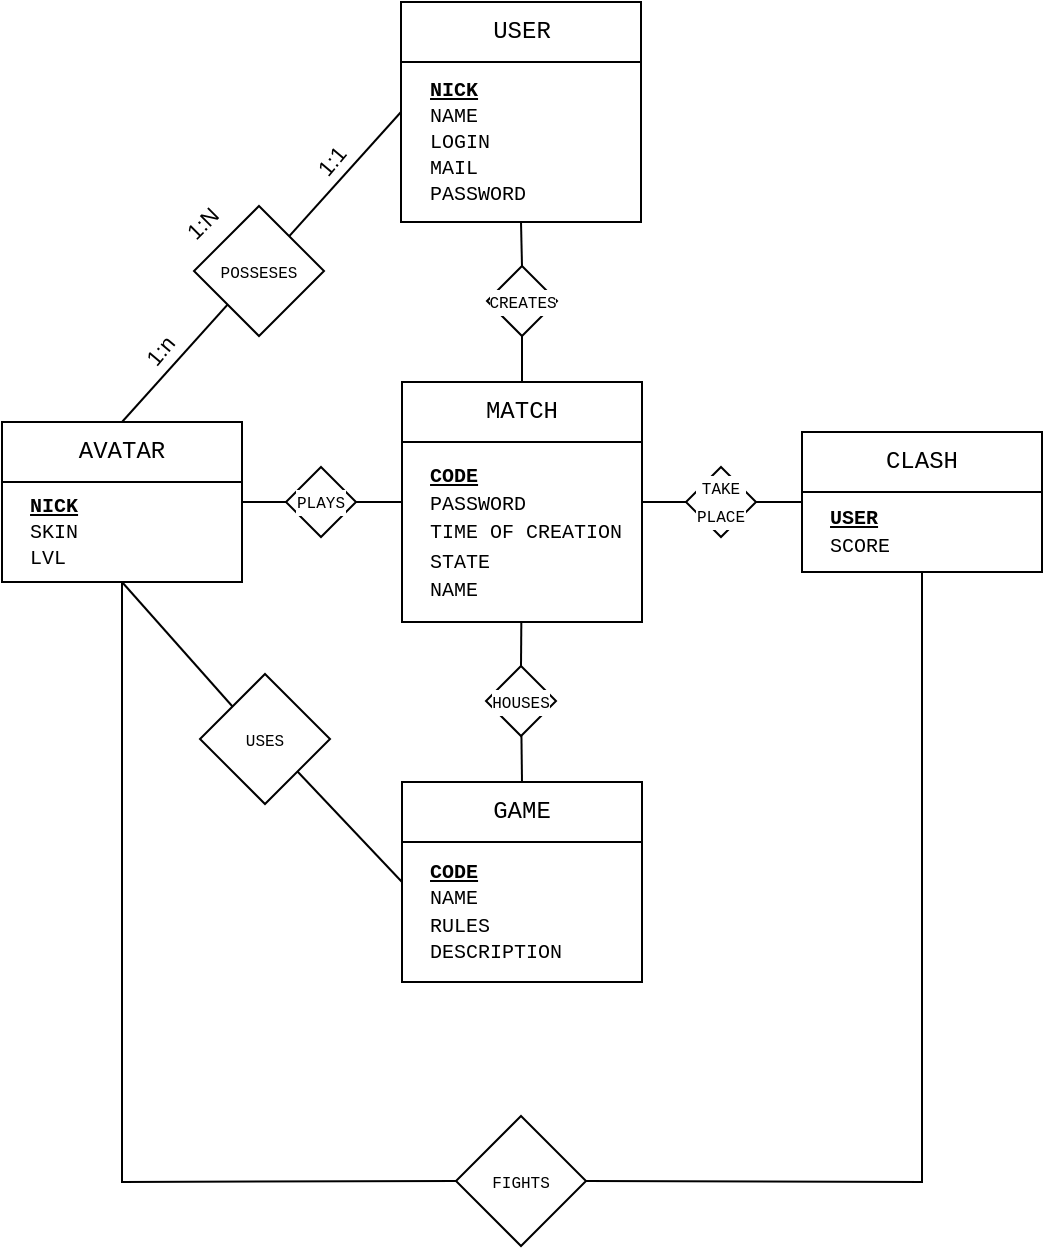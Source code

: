 <mxfile version="26.0.5">
  <diagram id="C5RBs43oDa-KdzZeNtuy" name="Page-1">
    <mxGraphModel dx="772" dy="685" grid="1" gridSize="10" guides="1" tooltips="1" connect="1" arrows="1" fold="1" page="1" pageScale="1" pageWidth="827" pageHeight="1169" math="0" shadow="0">
      <root>
        <mxCell id="WIyWlLk6GJQsqaUBKTNV-0" />
        <mxCell id="WIyWlLk6GJQsqaUBKTNV-1" parent="WIyWlLk6GJQsqaUBKTNV-0" />
        <mxCell id="QptUwqCMD3HkQwkREWGF-17" value="USER" style="swimlane;fontStyle=0;childLayout=stackLayout;horizontal=1;startSize=30;horizontalStack=0;resizeParent=1;resizeParentMax=0;resizeLast=0;collapsible=1;marginBottom=0;whiteSpace=wrap;html=1;fontFamily=Courier New;" vertex="1" parent="WIyWlLk6GJQsqaUBKTNV-1">
          <mxGeometry x="359.5" y="370" width="120" height="110" as="geometry" />
        </mxCell>
        <mxCell id="QptUwqCMD3HkQwkREWGF-81" value="&lt;font style=&quot;font-size: 10px;&quot;&gt;&lt;b style=&quot;&quot;&gt;&amp;nbsp; &lt;u&gt;NICK&lt;/u&gt;&lt;/b&gt;&lt;/font&gt;&lt;div&gt;&lt;font style=&quot;font-size: 10px;&quot;&gt;&amp;nbsp; NAME&lt;/font&gt;&lt;/div&gt;&lt;div&gt;&lt;font style=&quot;font-size: 10px;&quot;&gt;&amp;nbsp; LOGIN&lt;/font&gt;&lt;/div&gt;&lt;div&gt;&lt;font style=&quot;font-size: 10px;&quot;&gt;&amp;nbsp; MAIL&lt;/font&gt;&lt;/div&gt;&lt;div&gt;&lt;font style=&quot;font-size: 10px;&quot;&gt;&amp;nbsp; PASSWORD&lt;/font&gt;&lt;/div&gt;" style="text;html=1;align=left;verticalAlign=middle;resizable=0;points=[];autosize=1;strokeColor=none;fillColor=none;fontFamily=Courier New;fontSize=11;fontColor=default;labelBackgroundColor=default;" vertex="1" parent="QptUwqCMD3HkQwkREWGF-17">
          <mxGeometry y="30" width="120" height="80" as="geometry" />
        </mxCell>
        <mxCell id="QptUwqCMD3HkQwkREWGF-51" style="edgeStyle=none;shape=connector;rounded=0;orthogonalLoop=1;jettySize=auto;html=1;entryX=0;entryY=0.5;entryDx=0;entryDy=0;strokeColor=default;align=center;verticalAlign=middle;fontFamily=Courier New;fontSize=11;fontColor=default;labelBackgroundColor=default;endArrow=none;" edge="1" parent="WIyWlLk6GJQsqaUBKTNV-1" source="QptUwqCMD3HkQwkREWGF-75" target="QptUwqCMD3HkQwkREWGF-25">
          <mxGeometry relative="1" as="geometry" />
        </mxCell>
        <mxCell id="QptUwqCMD3HkQwkREWGF-57" style="edgeStyle=none;shape=connector;rounded=0;orthogonalLoop=1;jettySize=auto;html=1;exitX=0.5;exitY=0;exitDx=0;exitDy=0;entryX=0.5;entryY=1;entryDx=0;entryDy=0;strokeColor=default;align=center;verticalAlign=middle;fontFamily=Courier New;fontSize=11;fontColor=default;labelBackgroundColor=default;endArrow=none;" edge="1" parent="WIyWlLk6GJQsqaUBKTNV-1" source="QptUwqCMD3HkQwkREWGF-71" target="QptUwqCMD3HkQwkREWGF-17">
          <mxGeometry relative="1" as="geometry" />
        </mxCell>
        <mxCell id="QptUwqCMD3HkQwkREWGF-21" value="MATCH" style="swimlane;fontStyle=0;childLayout=stackLayout;horizontal=1;startSize=30;horizontalStack=0;resizeParent=1;resizeParentMax=0;resizeLast=0;collapsible=1;marginBottom=0;whiteSpace=wrap;html=1;fontFamily=Courier New;" vertex="1" parent="WIyWlLk6GJQsqaUBKTNV-1">
          <mxGeometry x="360" y="560" width="120" height="120" as="geometry">
            <mxRectangle x="360" y="560" width="60" height="30" as="alternateBounds" />
          </mxGeometry>
        </mxCell>
        <mxCell id="QptUwqCMD3HkQwkREWGF-37" value="&lt;font style=&quot;font-size: 10px;&quot;&gt;&lt;b&gt;&amp;nbsp; &lt;u&gt;CODE&lt;/u&gt;&lt;/b&gt;&lt;/font&gt;&lt;div&gt;&lt;font style=&quot;font-size: 10px;&quot;&gt;&amp;nbsp; PASSWORD&lt;/font&gt;&lt;/div&gt;&lt;div&gt;&lt;font style=&quot;font-size: 10px;&quot;&gt;&amp;nbsp; TIME OF CREATION&lt;/font&gt;&lt;/div&gt;&lt;div&gt;&lt;font style=&quot;font-size: 10px;&quot;&gt;&amp;nbsp; STATE&lt;/font&gt;&lt;/div&gt;&lt;div&gt;&lt;font style=&quot;font-size: 10px;&quot;&gt;&amp;nbsp; NAME&lt;/font&gt;&lt;/div&gt;" style="text;html=1;align=left;verticalAlign=middle;resizable=0;points=[];autosize=1;strokeColor=none;fillColor=none;fontFamily=Courier New;" vertex="1" parent="QptUwqCMD3HkQwkREWGF-21">
          <mxGeometry y="30" width="120" height="90" as="geometry" />
        </mxCell>
        <mxCell id="QptUwqCMD3HkQwkREWGF-58" style="edgeStyle=none;shape=connector;rounded=0;orthogonalLoop=1;jettySize=auto;html=1;exitX=0.5;exitY=1;exitDx=0;exitDy=0;strokeColor=default;align=center;verticalAlign=middle;fontFamily=Courier New;fontSize=11;fontColor=default;labelBackgroundColor=default;endArrow=none;entryX=1;entryY=0.5;entryDx=0;entryDy=0;" edge="1" parent="WIyWlLk6GJQsqaUBKTNV-1" source="QptUwqCMD3HkQwkREWGF-25" target="QptUwqCMD3HkQwkREWGF-60">
          <mxGeometry relative="1" as="geometry">
            <mxPoint x="619.647" y="960" as="targetPoint" />
            <Array as="points">
              <mxPoint x="620" y="960" />
            </Array>
          </mxGeometry>
        </mxCell>
        <mxCell id="QptUwqCMD3HkQwkREWGF-25" value="CLASH" style="swimlane;fontStyle=0;childLayout=stackLayout;horizontal=1;startSize=30;horizontalStack=0;resizeParent=1;resizeParentMax=0;resizeLast=0;collapsible=1;marginBottom=0;whiteSpace=wrap;html=1;fontFamily=Courier New;" vertex="1" parent="WIyWlLk6GJQsqaUBKTNV-1">
          <mxGeometry x="560" y="585" width="120" height="70" as="geometry" />
        </mxCell>
        <mxCell id="QptUwqCMD3HkQwkREWGF-88" value="&lt;b style=&quot;&quot;&gt;&lt;font style=&quot;font-size: 10px;&quot;&gt;&amp;nbsp; &lt;u&gt;USER&lt;/u&gt;&lt;/font&gt;&lt;/b&gt;&lt;div&gt;&lt;font style=&quot;font-size: 10px;&quot;&gt;&amp;nbsp; SCORE&lt;/font&gt;&lt;/div&gt;" style="text;html=1;align=left;verticalAlign=middle;resizable=0;points=[];autosize=1;strokeColor=none;fillColor=none;fontFamily=Courier New;fontSize=11;fontColor=default;labelBackgroundColor=default;" vertex="1" parent="QptUwqCMD3HkQwkREWGF-25">
          <mxGeometry y="30" width="120" height="40" as="geometry" />
        </mxCell>
        <mxCell id="QptUwqCMD3HkQwkREWGF-55" style="edgeStyle=none;shape=connector;rounded=0;orthogonalLoop=1;jettySize=auto;html=1;exitX=0.5;exitY=0;exitDx=0;exitDy=0;entryX=0;entryY=0.5;entryDx=0;entryDy=0;strokeColor=default;align=center;verticalAlign=middle;fontFamily=Courier New;fontSize=11;fontColor=default;labelBackgroundColor=default;endArrow=none;" edge="1" parent="WIyWlLk6GJQsqaUBKTNV-1" source="QptUwqCMD3HkQwkREWGF-29" target="QptUwqCMD3HkQwkREWGF-17">
          <mxGeometry relative="1" as="geometry" />
        </mxCell>
        <mxCell id="QptUwqCMD3HkQwkREWGF-89" value="1:1" style="edgeLabel;html=1;align=center;verticalAlign=middle;resizable=0;points=[];fontFamily=Helvetica;fontSize=11;fontColor=default;labelBackgroundColor=default;rotation=-50;" vertex="1" connectable="0" parent="QptUwqCMD3HkQwkREWGF-55">
          <mxGeometry x="0.662" y="1" relative="1" as="geometry">
            <mxPoint x="-11" as="offset" />
          </mxGeometry>
        </mxCell>
        <mxCell id="QptUwqCMD3HkQwkREWGF-59" style="edgeStyle=none;shape=connector;rounded=0;orthogonalLoop=1;jettySize=auto;html=1;exitX=0.5;exitY=1;exitDx=0;exitDy=0;strokeColor=default;align=center;verticalAlign=middle;fontFamily=Courier New;fontSize=11;fontColor=default;labelBackgroundColor=default;endArrow=none;entryX=0;entryY=0.5;entryDx=0;entryDy=0;" edge="1" parent="WIyWlLk6GJQsqaUBKTNV-1" source="QptUwqCMD3HkQwkREWGF-29" target="QptUwqCMD3HkQwkREWGF-60">
          <mxGeometry relative="1" as="geometry">
            <mxPoint x="620" y="960" as="targetPoint" />
            <Array as="points">
              <mxPoint x="220" y="960" />
            </Array>
          </mxGeometry>
        </mxCell>
        <mxCell id="QptUwqCMD3HkQwkREWGF-87" style="edgeStyle=none;shape=connector;rounded=0;orthogonalLoop=1;jettySize=auto;html=1;exitX=0.5;exitY=1;exitDx=0;exitDy=0;entryX=0;entryY=0;entryDx=0;entryDy=0;strokeColor=default;align=center;verticalAlign=middle;fontFamily=Courier New;fontSize=11;fontColor=default;labelBackgroundColor=default;endArrow=none;" edge="1" parent="WIyWlLk6GJQsqaUBKTNV-1" source="QptUwqCMD3HkQwkREWGF-29" target="QptUwqCMD3HkQwkREWGF-65">
          <mxGeometry relative="1" as="geometry" />
        </mxCell>
        <mxCell id="QptUwqCMD3HkQwkREWGF-29" value="AVATAR" style="swimlane;fontStyle=0;childLayout=stackLayout;horizontal=1;startSize=30;horizontalStack=0;resizeParent=1;resizeParentMax=0;resizeLast=0;collapsible=1;marginBottom=0;whiteSpace=wrap;html=1;fontFamily=Courier New;" vertex="1" parent="WIyWlLk6GJQsqaUBKTNV-1">
          <mxGeometry x="160" y="580" width="120" height="80" as="geometry" />
        </mxCell>
        <mxCell id="QptUwqCMD3HkQwkREWGF-80" value="&lt;div&gt;&lt;span style=&quot;font-size: 10px;&quot;&gt;&lt;b&gt;&amp;nbsp; &lt;u&gt;&lt;font&gt;NICK&lt;/font&gt;&lt;/u&gt;&lt;/b&gt;&lt;/span&gt;&lt;/div&gt;&lt;div&gt;&lt;span style=&quot;font-size: 10px;&quot;&gt;&amp;nbsp; SKIN&lt;/span&gt;&lt;/div&gt;&lt;div&gt;&lt;span style=&quot;font-size: 10px;&quot;&gt;&amp;nbsp; LVL&lt;/span&gt;&lt;/div&gt;" style="text;html=1;align=left;verticalAlign=middle;resizable=0;points=[];autosize=1;strokeColor=none;fillColor=none;fontFamily=Courier New;fontSize=11;fontColor=default;labelBackgroundColor=default;" vertex="1" parent="QptUwqCMD3HkQwkREWGF-29">
          <mxGeometry y="30" width="120" height="50" as="geometry" />
        </mxCell>
        <mxCell id="QptUwqCMD3HkQwkREWGF-85" style="edgeStyle=none;shape=connector;rounded=0;orthogonalLoop=1;jettySize=auto;html=1;exitX=0;exitY=0.5;exitDx=0;exitDy=0;entryX=1;entryY=1;entryDx=0;entryDy=0;strokeColor=default;align=center;verticalAlign=middle;fontFamily=Courier New;fontSize=11;fontColor=default;labelBackgroundColor=default;endArrow=none;" edge="1" parent="WIyWlLk6GJQsqaUBKTNV-1" source="QptUwqCMD3HkQwkREWGF-33" target="QptUwqCMD3HkQwkREWGF-65">
          <mxGeometry relative="1" as="geometry" />
        </mxCell>
        <mxCell id="QptUwqCMD3HkQwkREWGF-33" value="GAME" style="swimlane;fontStyle=0;childLayout=stackLayout;horizontal=1;startSize=30;horizontalStack=0;resizeParent=1;resizeParentMax=0;resizeLast=0;collapsible=1;marginBottom=0;whiteSpace=wrap;html=1;fontFamily=Courier New;" vertex="1" parent="WIyWlLk6GJQsqaUBKTNV-1">
          <mxGeometry x="360" y="760" width="120" height="100" as="geometry" />
        </mxCell>
        <mxCell id="QptUwqCMD3HkQwkREWGF-79" value="&lt;font style=&quot;font-size: 10px;&quot;&gt;&lt;b&gt;&amp;nbsp; &lt;u&gt;CODE&lt;/u&gt;&lt;/b&gt;&lt;/font&gt;&lt;div&gt;&lt;font style=&quot;font-size: 10px;&quot;&gt;&amp;nbsp; NAME&lt;/font&gt;&lt;/div&gt;&lt;div&gt;&lt;font style=&quot;font-size: 10px;&quot;&gt;&amp;nbsp; RULES&lt;/font&gt;&lt;/div&gt;&lt;div&gt;&lt;font style=&quot;font-size: 10px;&quot;&gt;&amp;nbsp; DESCRIPTION&lt;/font&gt;&lt;/div&gt;" style="text;html=1;align=left;verticalAlign=middle;resizable=0;points=[];autosize=1;strokeColor=none;fillColor=none;fontFamily=Courier New;fontSize=11;fontColor=default;labelBackgroundColor=default;" vertex="1" parent="QptUwqCMD3HkQwkREWGF-33">
          <mxGeometry y="30" width="120" height="70" as="geometry" />
        </mxCell>
        <mxCell id="QptUwqCMD3HkQwkREWGF-43" style="edgeStyle=none;shape=connector;rounded=0;orthogonalLoop=1;jettySize=auto;html=1;entryX=0.5;entryY=0;entryDx=0;entryDy=0;strokeColor=default;align=center;verticalAlign=middle;fontFamily=Courier New;fontSize=11;fontColor=default;labelBackgroundColor=default;endArrow=none;" edge="1" parent="WIyWlLk6GJQsqaUBKTNV-1" source="QptUwqCMD3HkQwkREWGF-73" target="QptUwqCMD3HkQwkREWGF-33">
          <mxGeometry relative="1" as="geometry" />
        </mxCell>
        <mxCell id="QptUwqCMD3HkQwkREWGF-60" value="&lt;font style=&quot;font-size: 8px;&quot;&gt;FIGHTS&lt;/font&gt;" style="rhombus;whiteSpace=wrap;html=1;fontFamily=Courier New;fontSize=11;fontColor=default;labelBackgroundColor=default;" vertex="1" parent="WIyWlLk6GJQsqaUBKTNV-1">
          <mxGeometry x="387" y="927" width="65" height="65" as="geometry" />
        </mxCell>
        <mxCell id="QptUwqCMD3HkQwkREWGF-65" value="&lt;font style=&quot;font-size: 8px;&quot;&gt;USES&lt;/font&gt;" style="rhombus;whiteSpace=wrap;html=1;fontFamily=Courier New;fontSize=11;fontColor=default;labelBackgroundColor=default;" vertex="1" parent="WIyWlLk6GJQsqaUBKTNV-1">
          <mxGeometry x="259" y="706" width="65" height="65" as="geometry" />
        </mxCell>
        <mxCell id="QptUwqCMD3HkQwkREWGF-66" value="&lt;font style=&quot;font-size: 8px;&quot;&gt;POSSESES&lt;/font&gt;" style="rhombus;whiteSpace=wrap;html=1;fontFamily=Courier New;fontSize=11;fontColor=default;labelBackgroundColor=default;" vertex="1" parent="WIyWlLk6GJQsqaUBKTNV-1">
          <mxGeometry x="256" y="472" width="65" height="65" as="geometry" />
        </mxCell>
        <mxCell id="QptUwqCMD3HkQwkREWGF-69" value="" style="edgeStyle=none;shape=connector;rounded=0;orthogonalLoop=1;jettySize=auto;html=1;entryX=1;entryY=0.5;entryDx=0;entryDy=0;strokeColor=default;align=center;verticalAlign=middle;fontFamily=Courier New;fontSize=11;fontColor=default;labelBackgroundColor=default;endArrow=none;" edge="1" parent="WIyWlLk6GJQsqaUBKTNV-1" source="QptUwqCMD3HkQwkREWGF-21" target="QptUwqCMD3HkQwkREWGF-68">
          <mxGeometry relative="1" as="geometry">
            <mxPoint x="360" y="620" as="sourcePoint" />
            <mxPoint x="280" y="620" as="targetPoint" />
          </mxGeometry>
        </mxCell>
        <mxCell id="QptUwqCMD3HkQwkREWGF-70" style="edgeStyle=none;shape=connector;rounded=0;orthogonalLoop=1;jettySize=auto;html=1;entryX=1;entryY=0.5;entryDx=0;entryDy=0;strokeColor=default;align=center;verticalAlign=middle;fontFamily=Courier New;fontSize=11;fontColor=default;labelBackgroundColor=default;endArrow=none;" edge="1" parent="WIyWlLk6GJQsqaUBKTNV-1" source="QptUwqCMD3HkQwkREWGF-68" target="QptUwqCMD3HkQwkREWGF-29">
          <mxGeometry relative="1" as="geometry" />
        </mxCell>
        <mxCell id="QptUwqCMD3HkQwkREWGF-68" value="&lt;font style=&quot;font-size: 8px;&quot;&gt;PLAYS&lt;/font&gt;" style="rhombus;whiteSpace=wrap;html=1;fontFamily=Courier New;fontSize=11;fontColor=default;labelBackgroundColor=default;" vertex="1" parent="WIyWlLk6GJQsqaUBKTNV-1">
          <mxGeometry x="302" y="602.5" width="35" height="35" as="geometry" />
        </mxCell>
        <mxCell id="QptUwqCMD3HkQwkREWGF-72" value="" style="edgeStyle=none;shape=connector;rounded=0;orthogonalLoop=1;jettySize=auto;html=1;exitX=0.5;exitY=0;exitDx=0;exitDy=0;entryX=0.5;entryY=1;entryDx=0;entryDy=0;strokeColor=default;align=center;verticalAlign=middle;fontFamily=Courier New;fontSize=11;fontColor=default;labelBackgroundColor=default;endArrow=none;" edge="1" parent="WIyWlLk6GJQsqaUBKTNV-1" source="QptUwqCMD3HkQwkREWGF-21" target="QptUwqCMD3HkQwkREWGF-71">
          <mxGeometry relative="1" as="geometry">
            <mxPoint x="420" y="560" as="sourcePoint" />
            <mxPoint x="420" y="480" as="targetPoint" />
          </mxGeometry>
        </mxCell>
        <mxCell id="QptUwqCMD3HkQwkREWGF-71" value="&lt;font style=&quot;font-size: 8px;&quot;&gt;CREATES&lt;/font&gt;" style="rhombus;whiteSpace=wrap;html=1;fontFamily=Courier New;fontSize=11;fontColor=default;labelBackgroundColor=default;" vertex="1" parent="WIyWlLk6GJQsqaUBKTNV-1">
          <mxGeometry x="402.5" y="502" width="35" height="35" as="geometry" />
        </mxCell>
        <mxCell id="QptUwqCMD3HkQwkREWGF-74" value="" style="edgeStyle=none;shape=connector;rounded=0;orthogonalLoop=1;jettySize=auto;html=1;entryX=0.5;entryY=0;entryDx=0;entryDy=0;strokeColor=default;align=center;verticalAlign=middle;fontFamily=Courier New;fontSize=11;fontColor=default;labelBackgroundColor=default;endArrow=none;" edge="1" parent="WIyWlLk6GJQsqaUBKTNV-1" source="QptUwqCMD3HkQwkREWGF-37" target="QptUwqCMD3HkQwkREWGF-73">
          <mxGeometry relative="1" as="geometry">
            <mxPoint x="420" y="680" as="sourcePoint" />
            <mxPoint x="420" y="760" as="targetPoint" />
          </mxGeometry>
        </mxCell>
        <mxCell id="QptUwqCMD3HkQwkREWGF-73" value="&lt;font style=&quot;font-size: 8px;&quot;&gt;HOUSES&lt;/font&gt;" style="rhombus;whiteSpace=wrap;html=1;fontFamily=Courier New;fontSize=11;fontColor=default;labelBackgroundColor=default;" vertex="1" parent="WIyWlLk6GJQsqaUBKTNV-1">
          <mxGeometry x="402" y="702" width="35" height="35" as="geometry" />
        </mxCell>
        <mxCell id="QptUwqCMD3HkQwkREWGF-76" value="" style="edgeStyle=none;shape=connector;rounded=0;orthogonalLoop=1;jettySize=auto;html=1;entryX=0;entryY=0.5;entryDx=0;entryDy=0;strokeColor=default;align=center;verticalAlign=middle;fontFamily=Courier New;fontSize=11;fontColor=default;labelBackgroundColor=default;endArrow=none;" edge="1" parent="WIyWlLk6GJQsqaUBKTNV-1" source="QptUwqCMD3HkQwkREWGF-21" target="QptUwqCMD3HkQwkREWGF-75">
          <mxGeometry relative="1" as="geometry">
            <mxPoint x="480" y="620" as="sourcePoint" />
            <mxPoint x="560" y="620" as="targetPoint" />
          </mxGeometry>
        </mxCell>
        <mxCell id="QptUwqCMD3HkQwkREWGF-75" value="&lt;font style=&quot;font-size: 8px;&quot;&gt;TAKE&lt;/font&gt;&lt;div&gt;&lt;font style=&quot;font-size: 8px;&quot;&gt;PLACE&lt;/font&gt;&lt;/div&gt;" style="rhombus;whiteSpace=wrap;html=1;fontFamily=Courier New;fontSize=11;fontColor=default;labelBackgroundColor=default;" vertex="1" parent="WIyWlLk6GJQsqaUBKTNV-1">
          <mxGeometry x="502" y="602.5" width="35" height="35" as="geometry" />
        </mxCell>
        <mxCell id="QptUwqCMD3HkQwkREWGF-90" value="1:N" style="edgeLabel;html=1;align=center;verticalAlign=middle;resizable=0;points=[];fontFamily=Helvetica;fontSize=11;fontColor=default;labelBackgroundColor=default;rotation=-45;" vertex="1" connectable="0" parent="WIyWlLk6GJQsqaUBKTNV-1">
          <mxGeometry x="291.501" y="540.003" as="geometry">
            <mxPoint x="19.115" y="-64.34" as="offset" />
          </mxGeometry>
        </mxCell>
        <mxCell id="QptUwqCMD3HkQwkREWGF-91" value="1:n" style="edgeLabel;html=1;align=center;verticalAlign=middle;resizable=0;points=[];fontFamily=Helvetica;fontSize=11;fontColor=default;labelBackgroundColor=default;rotation=-50;" vertex="1" connectable="0" parent="WIyWlLk6GJQsqaUBKTNV-1">
          <mxGeometry x="347.211" y="472.003" as="geometry">
            <mxPoint x="-125.985" y="-36.575" as="offset" />
          </mxGeometry>
        </mxCell>
      </root>
    </mxGraphModel>
  </diagram>
</mxfile>
